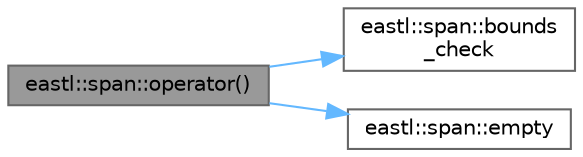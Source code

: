 digraph "eastl::span::operator()"
{
 // LATEX_PDF_SIZE
  bgcolor="transparent";
  edge [fontname=Helvetica,fontsize=10,labelfontname=Helvetica,labelfontsize=10];
  node [fontname=Helvetica,fontsize=10,shape=box,height=0.2,width=0.4];
  rankdir="LR";
  Node1 [id="Node000001",label="eastl::span::operator()",height=0.2,width=0.4,color="gray40", fillcolor="grey60", style="filled", fontcolor="black",tooltip=" "];
  Node1 -> Node2 [id="edge3_Node000001_Node000002",color="steelblue1",style="solid",tooltip=" "];
  Node2 [id="Node000002",label="eastl::span::bounds\l_check",height=0.2,width=0.4,color="grey40", fillcolor="white", style="filled",URL="$classeastl_1_1span.html#afe1981a03c8fc6447d2720d92603c75e",tooltip=" "];
  Node1 -> Node3 [id="edge4_Node000001_Node000003",color="steelblue1",style="solid",tooltip=" "];
  Node3 [id="Node000003",label="eastl::span::empty",height=0.2,width=0.4,color="grey40", fillcolor="white", style="filled",URL="$classeastl_1_1span.html#aec26e7530ae891ac65497aee7e11737d",tooltip=" "];
}
